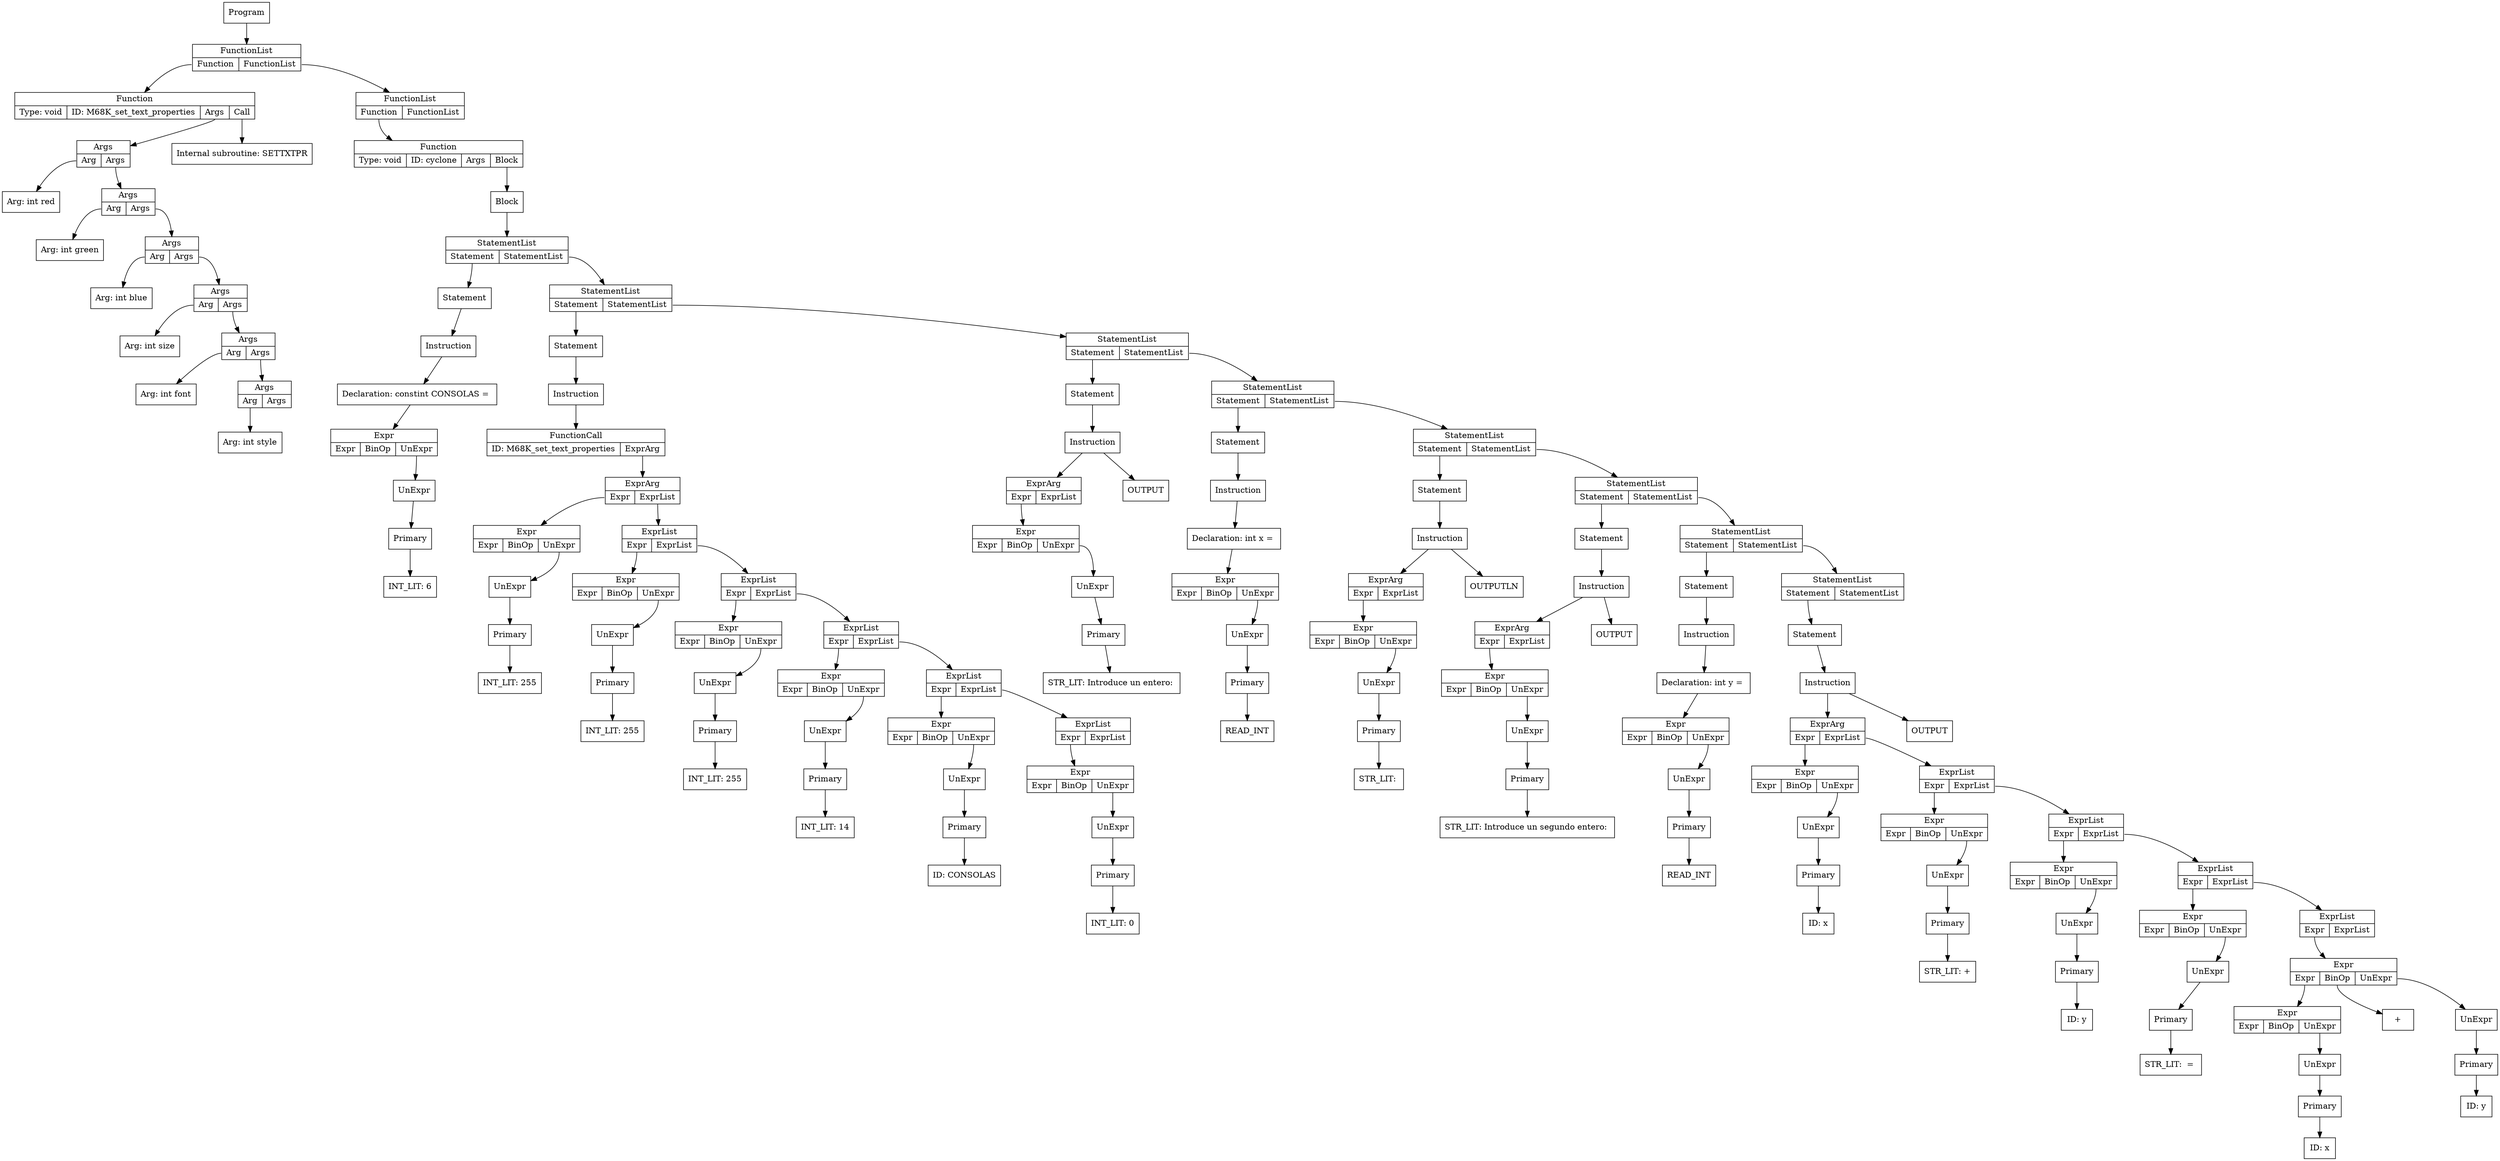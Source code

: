digraph ccTree {
graph[nodesep="1"]
	node [shape=box]
	node [shape=box]
	n0 [label = "Arg: int red"]
	n1 [label = "Arg: int green"]
	n2 [label = "Arg: int blue"]
	n3 [label = "Arg: int size"]
	n4 [label = "Arg: int font"]
	n5 [label = "Arg: int style"]
	n6 [label = "{Args | {<a>Arg | <as> Args}}", shape="record"]
	n6:a-> n5
	n7 [label = "{Args | {<a>Arg | <as> Args}}", shape="record"]
	n7:a-> n4
	n7:as-> n6
	n8 [label = "{Args | {<a>Arg | <as> Args}}", shape="record"]
	n8:a-> n3
	n8:as-> n7
	n9 [label = "{Args | {<a>Arg | <as> Args}}", shape="record"]
	n9:a-> n2
	n9:as-> n8
	n10 [label = "{Args | {<a>Arg | <as> Args}}", shape="record"]
	n10:a-> n1
	n10:as-> n9
	n11 [label = "{Args | {<a>Arg | <as> Args}}", shape="record"]
	n11:a-> n0
	n11:as-> n10
	n13 [label = "Internal subroutine: SETTXTPR"]
	n12 [label = "{Function | {Type: void | ID: M68K_set_text_properties | <a>Args | <b> Call }}", shape="record"]
	n12:b-> n13
	n12:a-> n11
	n14 [label = "Primary"]
	n15 [label = "INT_LIT: 6"]
	n14-> n15
	n16 [label = "UnExpr"]
	n16-> n14
	n17 [label = "{Expr | {<e>Expr | <bo>BinOp | <ue>UnExpr}}", shape="record"]
	n17:ue-> n16
	n18 [label = "Declaration: constint CONSOLAS = "]
	n18-> n17
	n19 [label = "Instruction"]
	n19-> n18
	n20 [label = "Statement"]
	n20-> n19
	n21 [label = "Primary"]
	n22 [label = "INT_LIT: 255"]
	n21-> n22
	n23 [label = "UnExpr"]
	n23-> n21
	n24 [label = "{Expr | {<e>Expr | <bo>BinOp | <ue>UnExpr}}", shape="record"]
	n24:ue-> n23
	n25 [label = "Primary"]
	n26 [label = "INT_LIT: 255"]
	n25-> n26
	n27 [label = "UnExpr"]
	n27-> n25
	n28 [label = "{Expr | {<e>Expr | <bo>BinOp | <ue>UnExpr}}", shape="record"]
	n28:ue-> n27
	n29 [label = "Primary"]
	n30 [label = "INT_LIT: 255"]
	n29-> n30
	n31 [label = "UnExpr"]
	n31-> n29
	n32 [label = "{Expr | {<e>Expr | <bo>BinOp | <ue>UnExpr}}", shape="record"]
	n32:ue-> n31
	n33 [label = "Primary"]
	n34 [label = "INT_LIT: 14"]
	n33-> n34
	n35 [label = "UnExpr"]
	n35-> n33
	n36 [label = "{Expr | {<e>Expr | <bo>BinOp | <ue>UnExpr}}", shape="record"]
	n36:ue-> n35
	n37 [label = "Primary"]
	n38 [label = "ID: CONSOLAS"]
	n37-> n38
	n39 [label = "UnExpr"]
	n39-> n37
	n40 [label = "{Expr | {<e>Expr | <bo>BinOp | <ue>UnExpr}}", shape="record"]
	n40:ue-> n39
	n41 [label = "Primary"]
	n42 [label = "INT_LIT: 0"]
	n41-> n42
	n43 [label = "UnExpr"]
	n43-> n41
	n44 [label = "{Expr | {<e>Expr | <bo>BinOp | <ue>UnExpr}}", shape="record"]
	n44:ue-> n43
	n45 [label = "{ExprList |{<e>Expr | <el>ExprList}}", shape="record"]
	n45:e-> n44
	n46 [label = "{ExprList |{<e>Expr | <el>ExprList}}", shape="record"]
	n46:e-> n40
	n46:el-> n45
	n47 [label = "{ExprList |{<e>Expr | <el>ExprList}}", shape="record"]
	n47:e-> n36
	n47:el-> n46
	n48 [label = "{ExprList |{<e>Expr | <el>ExprList}}", shape="record"]
	n48:e-> n32
	n48:el-> n47
	n49 [label = "{ExprList |{<e>Expr | <el>ExprList}}", shape="record"]
	n49:e-> n28
	n49:el-> n48
	n50 [label = "{ExprArg | {<e>Expr | <el>ExprList}}", shape="record"]
	n50:e-> n24
	n50:el-> n49
	n51 [label = "{FunctionCall | { ID: M68K_set_text_properties | <e>ExprArg}}", shape="record"]
	n51:e-> n50
	n52 [label = "Instruction"]
	n52-> n51
	n53 [label = "Statement"]
	n53-> n52
	n54 [label = "Primary"]
	n55 [label = "STR_LIT: Introduce un entero: "]
	n54-> n55
	n56 [label = "UnExpr"]
	n56-> n54
	n57 [label = "{Expr | {<e>Expr | <bo>BinOp | <ue>UnExpr}}", shape="record"]
	n57:ue-> n56
	n58 [label = "{ExprArg | {<e>Expr | <el>ExprList}}", shape="record"]
	n58:e-> n57
	n59 [label = "Instruction"]
	n60 [label = "OUTPUT"]
	n59-> n60
	n59-> n58
	n61 [label = "Statement"]
	n61-> n59
	n62 [label = "Primary"]
	n63 [label = "READ_INT"]
	n62-> n63
	n64 [label = "UnExpr"]
	n64-> n62
	n65 [label = "{Expr | {<e>Expr | <bo>BinOp | <ue>UnExpr}}", shape="record"]
	n65:ue-> n64
	n66 [label = "Declaration: int x = "]
	n66-> n65
	n67 [label = "Instruction"]
	n67-> n66
	n68 [label = "Statement"]
	n68-> n67
	n69 [label = "Primary"]
	n70 [label = "STR_LIT: "]
	n69-> n70
	n71 [label = "UnExpr"]
	n71-> n69
	n72 [label = "{Expr | {<e>Expr | <bo>BinOp | <ue>UnExpr}}", shape="record"]
	n72:ue-> n71
	n73 [label = "{ExprArg | {<e>Expr | <el>ExprList}}", shape="record"]
	n73:e-> n72
	n74 [label = "Instruction"]
	n75 [label = "OUTPUTLN"]
	n74-> n75
	n74-> n73
	n76 [label = "Statement"]
	n76-> n74
	n77 [label = "Primary"]
	n78 [label = "STR_LIT: Introduce un segundo entero: "]
	n77-> n78
	n79 [label = "UnExpr"]
	n79-> n77
	n80 [label = "{Expr | {<e>Expr | <bo>BinOp | <ue>UnExpr}}", shape="record"]
	n80:ue-> n79
	n81 [label = "{ExprArg | {<e>Expr | <el>ExprList}}", shape="record"]
	n81:e-> n80
	n82 [label = "Instruction"]
	n83 [label = "OUTPUT"]
	n82-> n83
	n82-> n81
	n84 [label = "Statement"]
	n84-> n82
	n85 [label = "Primary"]
	n86 [label = "READ_INT"]
	n85-> n86
	n87 [label = "UnExpr"]
	n87-> n85
	n88 [label = "{Expr | {<e>Expr | <bo>BinOp | <ue>UnExpr}}", shape="record"]
	n88:ue-> n87
	n89 [label = "Declaration: int y = "]
	n89-> n88
	n90 [label = "Instruction"]
	n90-> n89
	n91 [label = "Statement"]
	n91-> n90
	n92 [label = "Primary"]
	n93 [label = "ID: x"]
	n92-> n93
	n94 [label = "UnExpr"]
	n94-> n92
	n95 [label = "{Expr | {<e>Expr | <bo>BinOp | <ue>UnExpr}}", shape="record"]
	n95:ue-> n94
	n96 [label = "Primary"]
	n97 [label = "STR_LIT: +"]
	n96-> n97
	n98 [label = "UnExpr"]
	n98-> n96
	n99 [label = "{Expr | {<e>Expr | <bo>BinOp | <ue>UnExpr}}", shape="record"]
	n99:ue-> n98
	n100 [label = "Primary"]
	n101 [label = "ID: y"]
	n100-> n101
	n102 [label = "UnExpr"]
	n102-> n100
	n103 [label = "{Expr | {<e>Expr | <bo>BinOp | <ue>UnExpr}}", shape="record"]
	n103:ue-> n102
	n104 [label = "Primary"]
	n105 [label = "STR_LIT:  = "]
	n104-> n105
	n106 [label = "UnExpr"]
	n106-> n104
	n107 [label = "{Expr | {<e>Expr | <bo>BinOp | <ue>UnExpr}}", shape="record"]
	n107:ue-> n106
	n108 [label = "Primary"]
	n109 [label = "ID: x"]
	n108-> n109
	n110 [label = "UnExpr"]
	n110-> n108
	n111 [label = "{Expr | {<e>Expr | <bo>BinOp | <ue>UnExpr}}", shape="record"]
	n111:ue-> n110
	n112 [label = "Primary"]
	n113 [label = "ID: y"]
	n112-> n113
	n114 [label = "UnExpr"]
	n114-> n112
	n115 [label = "{Expr | {<e>Expr | <bo>BinOp | <ue>UnExpr}}", shape="record"]
	n115:e-> n111
	n116 [label = "+"]
	n115:bo-> n116
	n115:ue-> n114
	n117 [label = "{ExprList |{<e>Expr | <el>ExprList}}", shape="record"]
	n117:e-> n115
	n118 [label = "{ExprList |{<e>Expr | <el>ExprList}}", shape="record"]
	n118:e-> n107
	n118:el-> n117
	n119 [label = "{ExprList |{<e>Expr | <el>ExprList}}", shape="record"]
	n119:e-> n103
	n119:el-> n118
	n120 [label = "{ExprList |{<e>Expr | <el>ExprList}}", shape="record"]
	n120:e-> n99
	n120:el-> n119
	n121 [label = "{ExprArg | {<e>Expr | <el>ExprList}}", shape="record"]
	n121:e-> n95
	n121:el-> n120
	n122 [label = "Instruction"]
	n123 [label = "OUTPUT"]
	n122-> n123
	n122-> n121
	n124 [label = "Statement"]
	n124-> n122
	n125 [label = "{StatementList | {<s>Statement | <sl>StatementList}}", shape="record"]
	n125:s-> n124
	n126 [label = "{StatementList | {<s>Statement | <sl>StatementList}}", shape="record"]
	n126:s-> n91
	n126:sl-> n125
	n127 [label = "{StatementList | {<s>Statement | <sl>StatementList}}", shape="record"]
	n127:s-> n84
	n127:sl-> n126
	n128 [label = "{StatementList | {<s>Statement | <sl>StatementList}}", shape="record"]
	n128:s-> n76
	n128:sl-> n127
	n129 [label = "{StatementList | {<s>Statement | <sl>StatementList}}", shape="record"]
	n129:s-> n68
	n129:sl-> n128
	n130 [label = "{StatementList | {<s>Statement | <sl>StatementList}}", shape="record"]
	n130:s-> n61
	n130:sl-> n129
	n131 [label = "{StatementList | {<s>Statement | <sl>StatementList}}", shape="record"]
	n131:s-> n53
	n131:sl-> n130
	n132 [label = "{StatementList | {<s>Statement | <sl>StatementList}}", shape="record"]
	n132:s-> n20
	n132:sl-> n131
	n133 [label = "Block"]
	n133-> n132
	n134 [label = "{Function | {Type: void | ID: cyclone | <a>Args | <b>Block}}", shape="record"]
	n134:b-> n133
	n135 [label = "{FunctionList | {<f> Function | <fl> FunctionList}}", shape="record"]
	n135:f-> n134
	n136 [label = "{FunctionList | {<f> Function | <fl> FunctionList}}", shape="record"]
	n136:f-> n12
	n136:fl-> n135
	n137 [label = "Program"]
	n137-> n136
}